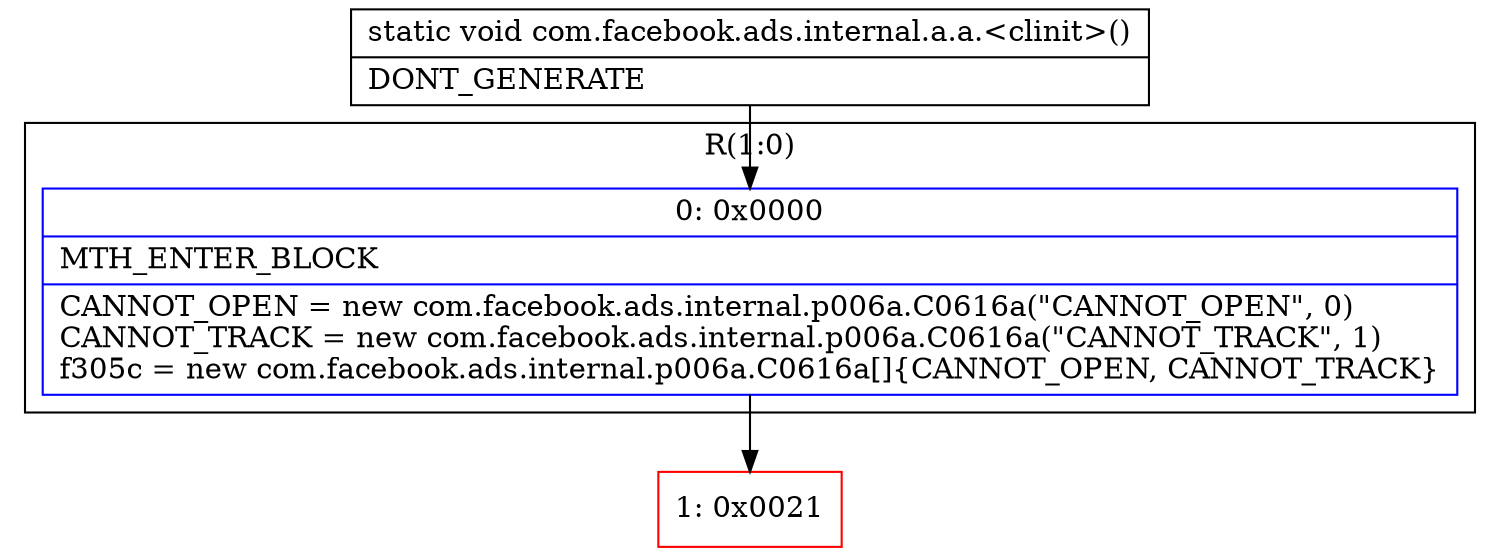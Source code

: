 digraph "CFG forcom.facebook.ads.internal.a.a.\<clinit\>()V" {
subgraph cluster_Region_1073969587 {
label = "R(1:0)";
node [shape=record,color=blue];
Node_0 [shape=record,label="{0\:\ 0x0000|MTH_ENTER_BLOCK\l|CANNOT_OPEN = new com.facebook.ads.internal.p006a.C0616a(\"CANNOT_OPEN\", 0)\lCANNOT_TRACK = new com.facebook.ads.internal.p006a.C0616a(\"CANNOT_TRACK\", 1)\lf305c = new com.facebook.ads.internal.p006a.C0616a[]\{CANNOT_OPEN, CANNOT_TRACK\}\l}"];
}
Node_1 [shape=record,color=red,label="{1\:\ 0x0021}"];
MethodNode[shape=record,label="{static void com.facebook.ads.internal.a.a.\<clinit\>()  | DONT_GENERATE\l}"];
MethodNode -> Node_0;
Node_0 -> Node_1;
}

